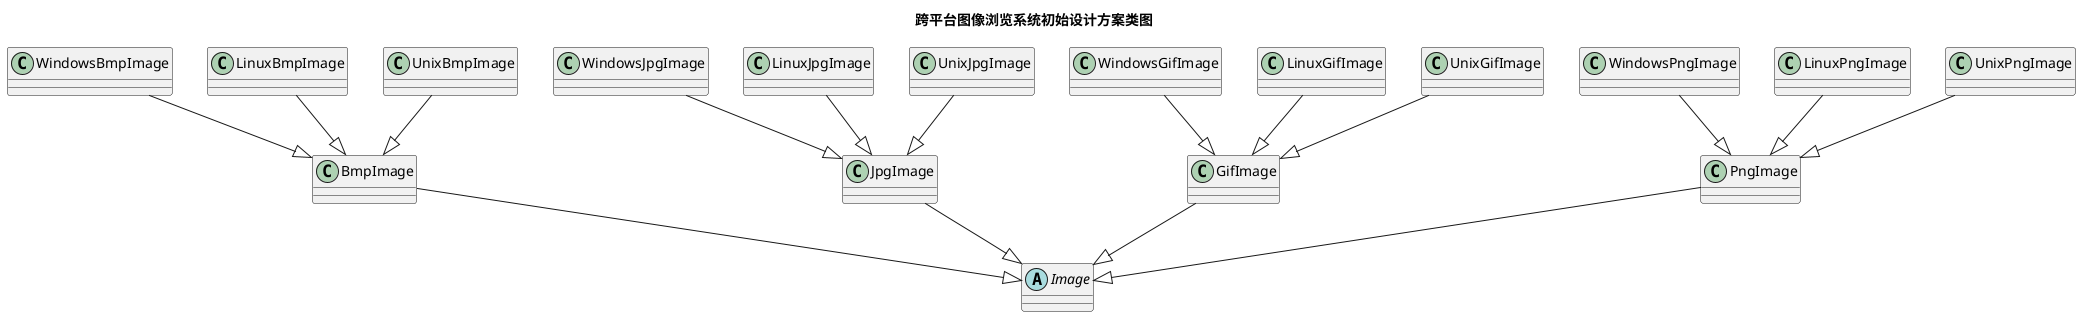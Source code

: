 @startuml

title 跨平台图像浏览系统初始设计方案类图

abstract class Image

class BmpImage
class JpgImage
class GifImage
class PngImage

BmpImage --|> Image
JpgImage --|> Image
GifImage --|> Image
PngImage --|> Image

class WindowsBmpImage
class LinuxBmpImage
class UnixBmpImage
WindowsBmpImage --|> BmpImage
LinuxBmpImage --|> BmpImage
UnixBmpImage --|> BmpImage

class WindowsJpgImage
class LinuxJpgImage
class UnixJpgImage
WindowsJpgImage --|> JpgImage
LinuxJpgImage --|> JpgImage
UnixJpgImage --|> JpgImage

class WindowsGifImage
class LinuxGifImage
class UnixGifImage
WindowsGifImage --|> GifImage
LinuxGifImage --|> GifImage
UnixGifImage --|> GifImage

class WindowsPngImage
class LinuxPngImage
class UnixPngImage
WindowsPngImage --|> PngImage
LinuxPngImage --|> PngImage
UnixPngImage --|> PngImage

@enduml